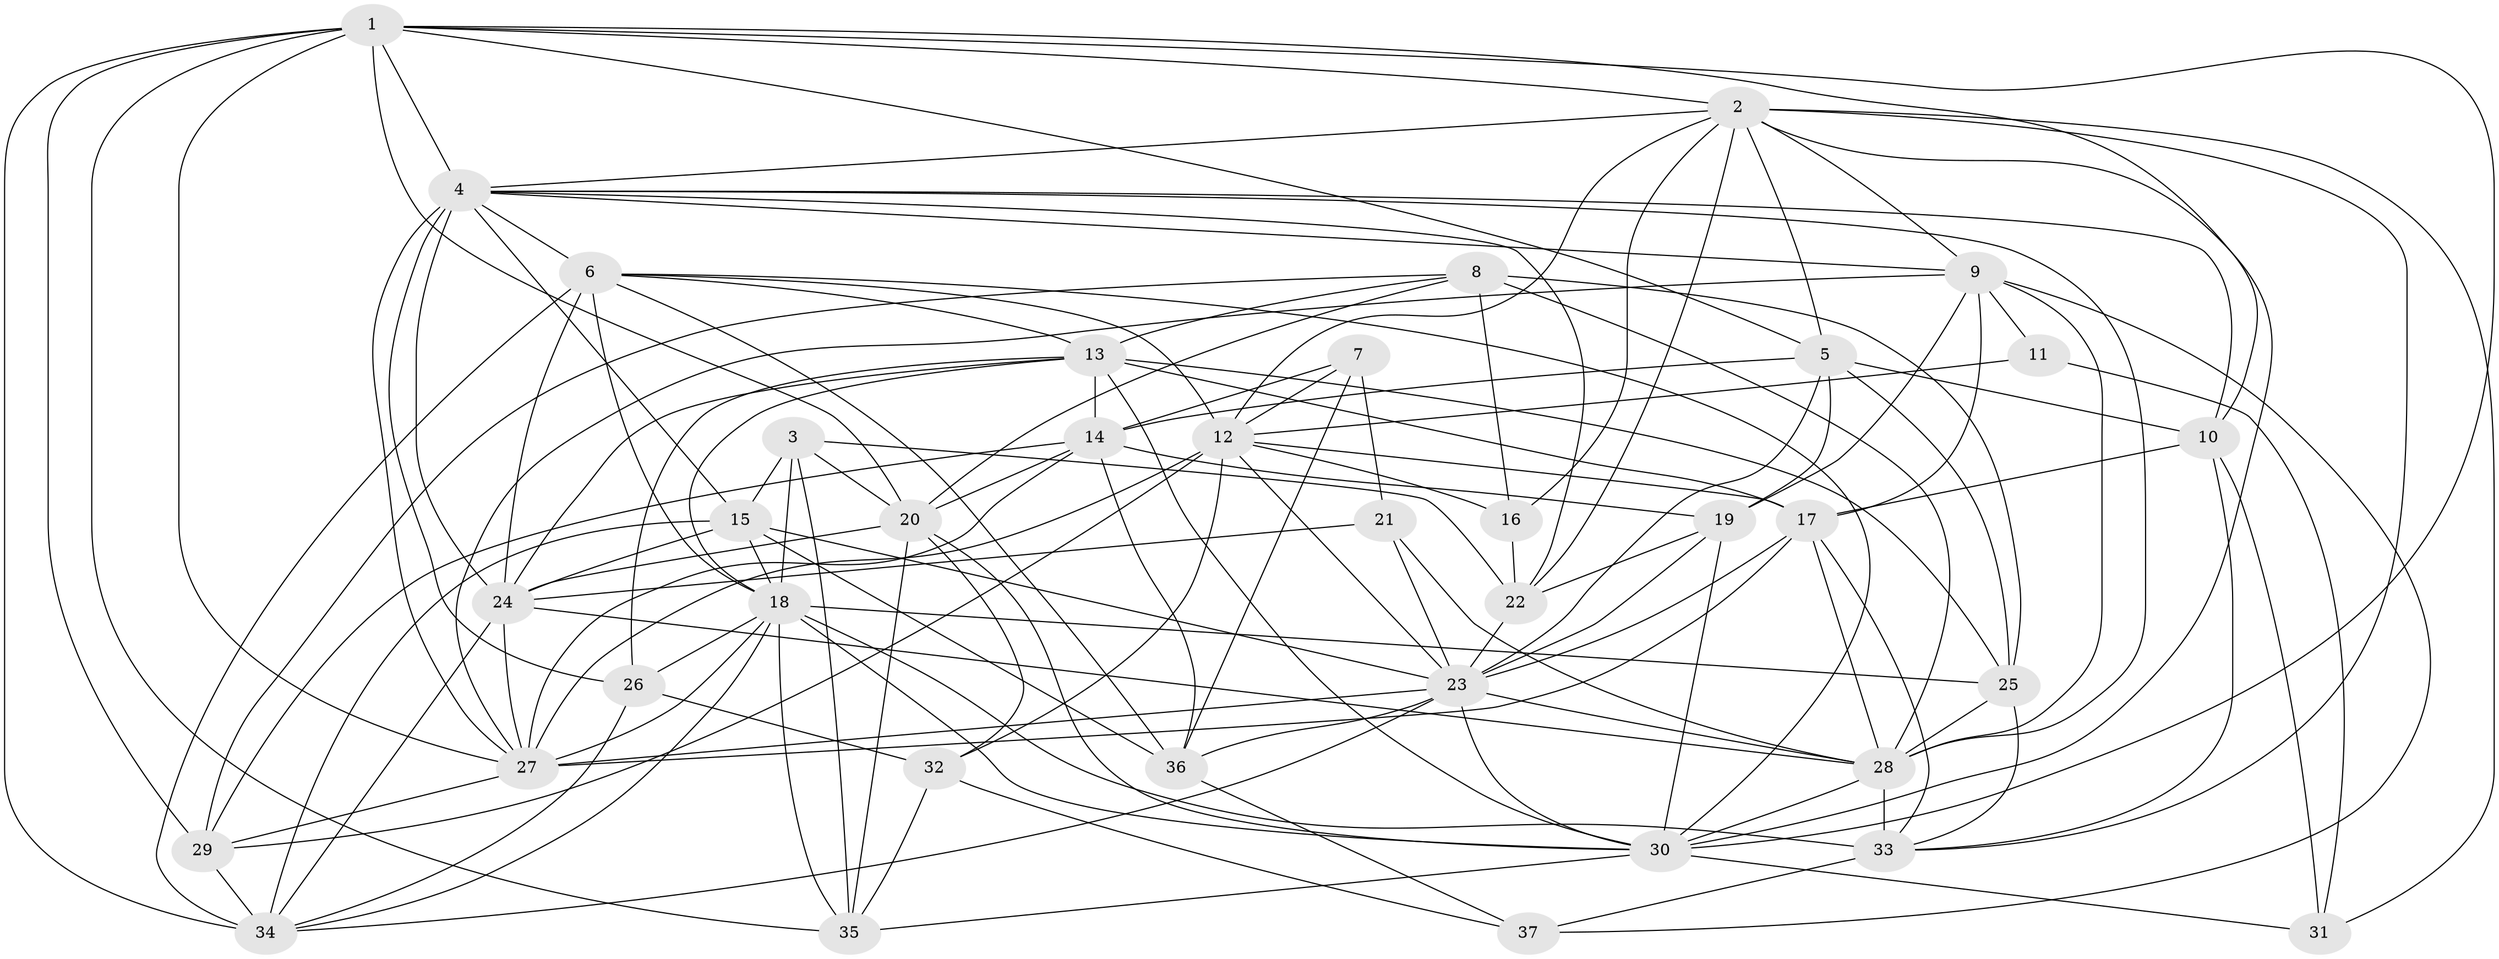 // original degree distribution, {3: 0.19834710743801653, 5: 0.14049586776859505, 2: 0.1487603305785124, 4: 0.38016528925619836, 6: 0.08264462809917356, 7: 0.024793388429752067, 8: 0.01652892561983471, 10: 0.008264462809917356}
// Generated by graph-tools (version 1.1) at 2025/50/03/04/25 22:50:59]
// undirected, 37 vertices, 134 edges
graph export_dot {
  node [color=gray90,style=filled];
  1;
  2;
  3;
  4;
  5;
  6;
  7;
  8;
  9;
  10;
  11;
  12;
  13;
  14;
  15;
  16;
  17;
  18;
  19;
  20;
  21;
  22;
  23;
  24;
  25;
  26;
  27;
  28;
  29;
  30;
  31;
  32;
  33;
  34;
  35;
  36;
  37;
  1 -- 2 [weight=1.0];
  1 -- 4 [weight=1.0];
  1 -- 5 [weight=1.0];
  1 -- 10 [weight=1.0];
  1 -- 20 [weight=1.0];
  1 -- 27 [weight=2.0];
  1 -- 29 [weight=1.0];
  1 -- 30 [weight=1.0];
  1 -- 34 [weight=1.0];
  1 -- 35 [weight=1.0];
  2 -- 4 [weight=3.0];
  2 -- 5 [weight=1.0];
  2 -- 9 [weight=1.0];
  2 -- 12 [weight=1.0];
  2 -- 16 [weight=1.0];
  2 -- 22 [weight=1.0];
  2 -- 30 [weight=1.0];
  2 -- 31 [weight=1.0];
  2 -- 33 [weight=2.0];
  3 -- 15 [weight=1.0];
  3 -- 18 [weight=1.0];
  3 -- 20 [weight=1.0];
  3 -- 22 [weight=1.0];
  3 -- 35 [weight=1.0];
  4 -- 6 [weight=1.0];
  4 -- 9 [weight=1.0];
  4 -- 10 [weight=1.0];
  4 -- 15 [weight=2.0];
  4 -- 22 [weight=1.0];
  4 -- 24 [weight=5.0];
  4 -- 26 [weight=1.0];
  4 -- 27 [weight=1.0];
  4 -- 28 [weight=1.0];
  5 -- 10 [weight=2.0];
  5 -- 14 [weight=1.0];
  5 -- 19 [weight=1.0];
  5 -- 23 [weight=1.0];
  5 -- 25 [weight=1.0];
  6 -- 12 [weight=1.0];
  6 -- 13 [weight=1.0];
  6 -- 18 [weight=1.0];
  6 -- 24 [weight=2.0];
  6 -- 30 [weight=1.0];
  6 -- 34 [weight=1.0];
  6 -- 36 [weight=1.0];
  7 -- 12 [weight=1.0];
  7 -- 14 [weight=2.0];
  7 -- 21 [weight=1.0];
  7 -- 36 [weight=1.0];
  8 -- 13 [weight=1.0];
  8 -- 16 [weight=1.0];
  8 -- 20 [weight=1.0];
  8 -- 25 [weight=1.0];
  8 -- 28 [weight=3.0];
  8 -- 29 [weight=1.0];
  9 -- 11 [weight=3.0];
  9 -- 17 [weight=2.0];
  9 -- 19 [weight=1.0];
  9 -- 27 [weight=1.0];
  9 -- 28 [weight=1.0];
  9 -- 37 [weight=1.0];
  10 -- 17 [weight=1.0];
  10 -- 31 [weight=1.0];
  10 -- 33 [weight=1.0];
  11 -- 12 [weight=1.0];
  11 -- 31 [weight=1.0];
  12 -- 16 [weight=1.0];
  12 -- 17 [weight=1.0];
  12 -- 23 [weight=1.0];
  12 -- 27 [weight=3.0];
  12 -- 29 [weight=1.0];
  12 -- 32 [weight=2.0];
  13 -- 14 [weight=1.0];
  13 -- 17 [weight=1.0];
  13 -- 18 [weight=1.0];
  13 -- 24 [weight=1.0];
  13 -- 25 [weight=1.0];
  13 -- 26 [weight=1.0];
  13 -- 30 [weight=1.0];
  14 -- 19 [weight=1.0];
  14 -- 20 [weight=1.0];
  14 -- 27 [weight=1.0];
  14 -- 29 [weight=1.0];
  14 -- 36 [weight=1.0];
  15 -- 18 [weight=1.0];
  15 -- 23 [weight=1.0];
  15 -- 24 [weight=1.0];
  15 -- 34 [weight=1.0];
  15 -- 36 [weight=1.0];
  16 -- 22 [weight=1.0];
  17 -- 23 [weight=1.0];
  17 -- 27 [weight=1.0];
  17 -- 28 [weight=1.0];
  17 -- 33 [weight=1.0];
  18 -- 25 [weight=1.0];
  18 -- 26 [weight=1.0];
  18 -- 27 [weight=1.0];
  18 -- 30 [weight=1.0];
  18 -- 33 [weight=4.0];
  18 -- 34 [weight=1.0];
  18 -- 35 [weight=1.0];
  19 -- 22 [weight=1.0];
  19 -- 23 [weight=1.0];
  19 -- 30 [weight=1.0];
  20 -- 24 [weight=1.0];
  20 -- 30 [weight=1.0];
  20 -- 32 [weight=1.0];
  20 -- 35 [weight=1.0];
  21 -- 23 [weight=1.0];
  21 -- 24 [weight=1.0];
  21 -- 28 [weight=2.0];
  22 -- 23 [weight=1.0];
  23 -- 27 [weight=1.0];
  23 -- 28 [weight=1.0];
  23 -- 30 [weight=1.0];
  23 -- 34 [weight=1.0];
  23 -- 36 [weight=1.0];
  24 -- 27 [weight=1.0];
  24 -- 28 [weight=1.0];
  24 -- 34 [weight=1.0];
  25 -- 28 [weight=1.0];
  25 -- 33 [weight=1.0];
  26 -- 32 [weight=2.0];
  26 -- 34 [weight=1.0];
  27 -- 29 [weight=1.0];
  28 -- 30 [weight=1.0];
  28 -- 33 [weight=1.0];
  29 -- 34 [weight=2.0];
  30 -- 31 [weight=2.0];
  30 -- 35 [weight=1.0];
  32 -- 35 [weight=1.0];
  32 -- 37 [weight=1.0];
  33 -- 37 [weight=1.0];
  36 -- 37 [weight=1.0];
}
